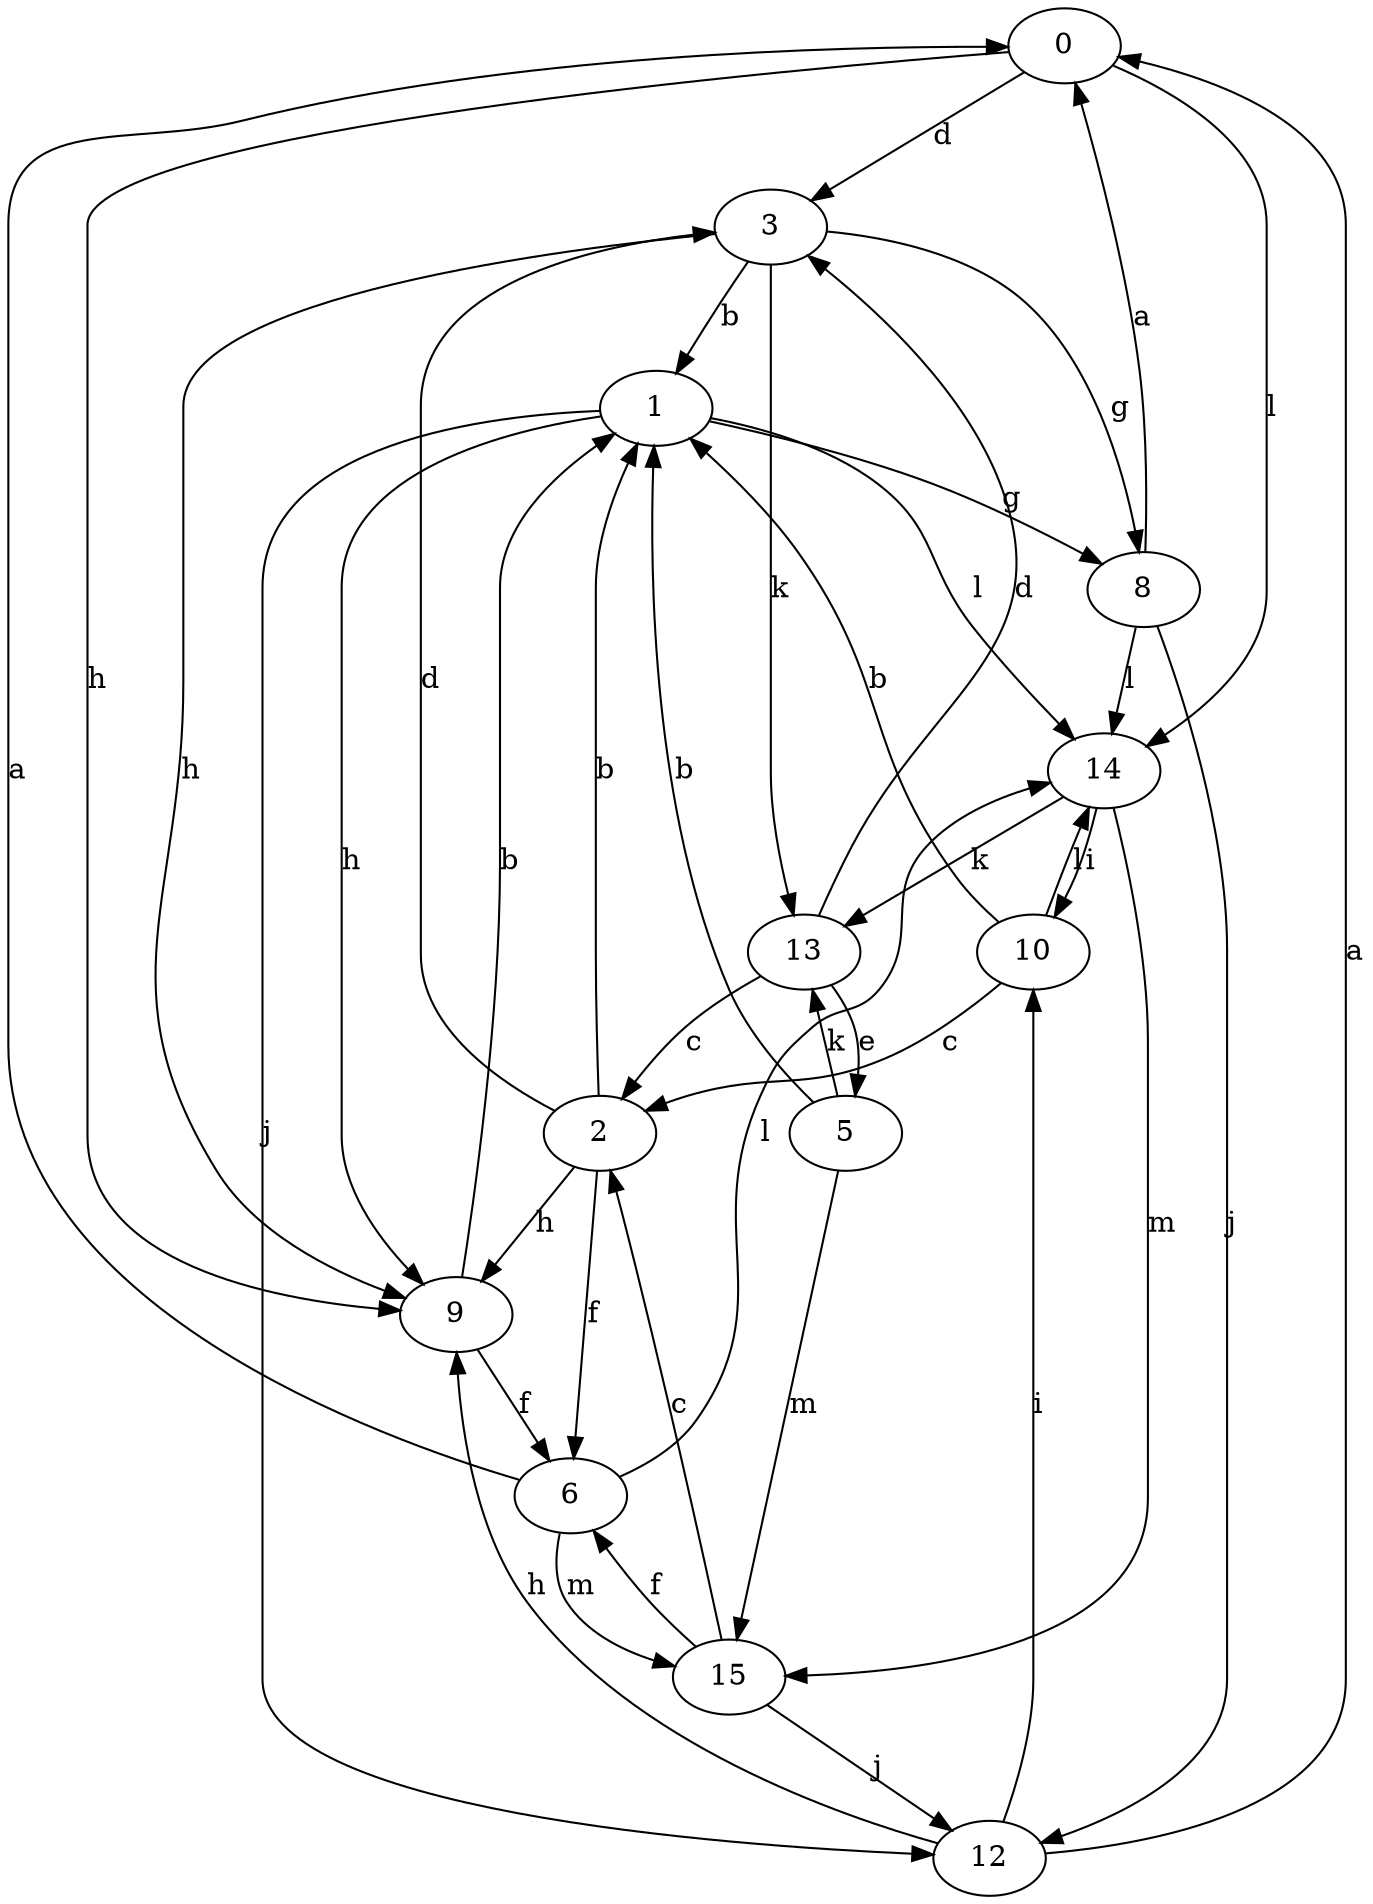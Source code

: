 strict digraph  {
0;
1;
2;
3;
5;
6;
8;
9;
10;
12;
13;
14;
15;
0 -> 3  [label=d];
0 -> 9  [label=h];
0 -> 14  [label=l];
1 -> 8  [label=g];
1 -> 9  [label=h];
1 -> 12  [label=j];
1 -> 14  [label=l];
2 -> 1  [label=b];
2 -> 3  [label=d];
2 -> 6  [label=f];
2 -> 9  [label=h];
3 -> 1  [label=b];
3 -> 8  [label=g];
3 -> 9  [label=h];
3 -> 13  [label=k];
5 -> 1  [label=b];
5 -> 13  [label=k];
5 -> 15  [label=m];
6 -> 0  [label=a];
6 -> 14  [label=l];
6 -> 15  [label=m];
8 -> 0  [label=a];
8 -> 12  [label=j];
8 -> 14  [label=l];
9 -> 1  [label=b];
9 -> 6  [label=f];
10 -> 1  [label=b];
10 -> 2  [label=c];
10 -> 14  [label=l];
12 -> 0  [label=a];
12 -> 9  [label=h];
12 -> 10  [label=i];
13 -> 2  [label=c];
13 -> 3  [label=d];
13 -> 5  [label=e];
14 -> 10  [label=i];
14 -> 13  [label=k];
14 -> 15  [label=m];
15 -> 2  [label=c];
15 -> 6  [label=f];
15 -> 12  [label=j];
}

